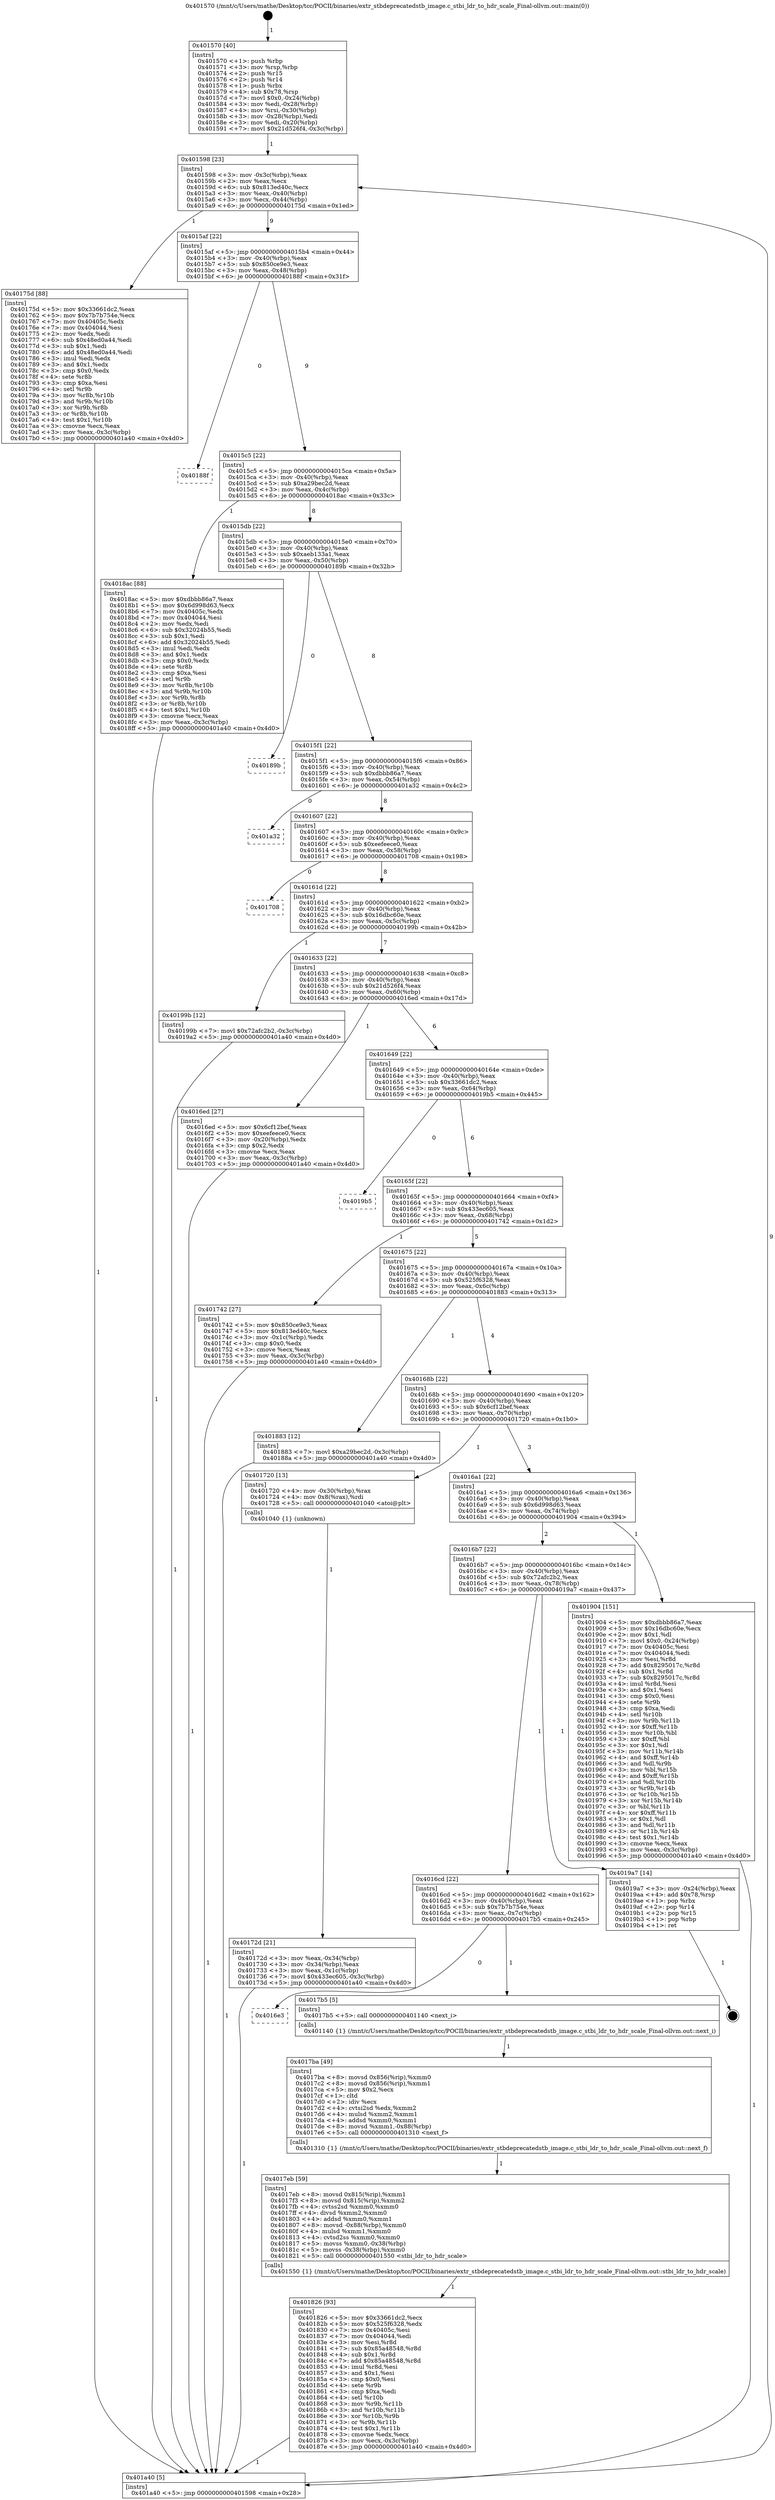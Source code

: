 digraph "0x401570" {
  label = "0x401570 (/mnt/c/Users/mathe/Desktop/tcc/POCII/binaries/extr_stbdeprecatedstb_image.c_stbi_ldr_to_hdr_scale_Final-ollvm.out::main(0))"
  labelloc = "t"
  node[shape=record]

  Entry [label="",width=0.3,height=0.3,shape=circle,fillcolor=black,style=filled]
  "0x401598" [label="{
     0x401598 [23]\l
     | [instrs]\l
     &nbsp;&nbsp;0x401598 \<+3\>: mov -0x3c(%rbp),%eax\l
     &nbsp;&nbsp;0x40159b \<+2\>: mov %eax,%ecx\l
     &nbsp;&nbsp;0x40159d \<+6\>: sub $0x813ed40c,%ecx\l
     &nbsp;&nbsp;0x4015a3 \<+3\>: mov %eax,-0x40(%rbp)\l
     &nbsp;&nbsp;0x4015a6 \<+3\>: mov %ecx,-0x44(%rbp)\l
     &nbsp;&nbsp;0x4015a9 \<+6\>: je 000000000040175d \<main+0x1ed\>\l
  }"]
  "0x40175d" [label="{
     0x40175d [88]\l
     | [instrs]\l
     &nbsp;&nbsp;0x40175d \<+5\>: mov $0x33661dc2,%eax\l
     &nbsp;&nbsp;0x401762 \<+5\>: mov $0x7b7b754e,%ecx\l
     &nbsp;&nbsp;0x401767 \<+7\>: mov 0x40405c,%edx\l
     &nbsp;&nbsp;0x40176e \<+7\>: mov 0x404044,%esi\l
     &nbsp;&nbsp;0x401775 \<+2\>: mov %edx,%edi\l
     &nbsp;&nbsp;0x401777 \<+6\>: sub $0x48ed0a44,%edi\l
     &nbsp;&nbsp;0x40177d \<+3\>: sub $0x1,%edi\l
     &nbsp;&nbsp;0x401780 \<+6\>: add $0x48ed0a44,%edi\l
     &nbsp;&nbsp;0x401786 \<+3\>: imul %edi,%edx\l
     &nbsp;&nbsp;0x401789 \<+3\>: and $0x1,%edx\l
     &nbsp;&nbsp;0x40178c \<+3\>: cmp $0x0,%edx\l
     &nbsp;&nbsp;0x40178f \<+4\>: sete %r8b\l
     &nbsp;&nbsp;0x401793 \<+3\>: cmp $0xa,%esi\l
     &nbsp;&nbsp;0x401796 \<+4\>: setl %r9b\l
     &nbsp;&nbsp;0x40179a \<+3\>: mov %r8b,%r10b\l
     &nbsp;&nbsp;0x40179d \<+3\>: and %r9b,%r10b\l
     &nbsp;&nbsp;0x4017a0 \<+3\>: xor %r9b,%r8b\l
     &nbsp;&nbsp;0x4017a3 \<+3\>: or %r8b,%r10b\l
     &nbsp;&nbsp;0x4017a6 \<+4\>: test $0x1,%r10b\l
     &nbsp;&nbsp;0x4017aa \<+3\>: cmovne %ecx,%eax\l
     &nbsp;&nbsp;0x4017ad \<+3\>: mov %eax,-0x3c(%rbp)\l
     &nbsp;&nbsp;0x4017b0 \<+5\>: jmp 0000000000401a40 \<main+0x4d0\>\l
  }"]
  "0x4015af" [label="{
     0x4015af [22]\l
     | [instrs]\l
     &nbsp;&nbsp;0x4015af \<+5\>: jmp 00000000004015b4 \<main+0x44\>\l
     &nbsp;&nbsp;0x4015b4 \<+3\>: mov -0x40(%rbp),%eax\l
     &nbsp;&nbsp;0x4015b7 \<+5\>: sub $0x850ce9e3,%eax\l
     &nbsp;&nbsp;0x4015bc \<+3\>: mov %eax,-0x48(%rbp)\l
     &nbsp;&nbsp;0x4015bf \<+6\>: je 000000000040188f \<main+0x31f\>\l
  }"]
  Exit [label="",width=0.3,height=0.3,shape=circle,fillcolor=black,style=filled,peripheries=2]
  "0x40188f" [label="{
     0x40188f\l
  }", style=dashed]
  "0x4015c5" [label="{
     0x4015c5 [22]\l
     | [instrs]\l
     &nbsp;&nbsp;0x4015c5 \<+5\>: jmp 00000000004015ca \<main+0x5a\>\l
     &nbsp;&nbsp;0x4015ca \<+3\>: mov -0x40(%rbp),%eax\l
     &nbsp;&nbsp;0x4015cd \<+5\>: sub $0xa29bec2d,%eax\l
     &nbsp;&nbsp;0x4015d2 \<+3\>: mov %eax,-0x4c(%rbp)\l
     &nbsp;&nbsp;0x4015d5 \<+6\>: je 00000000004018ac \<main+0x33c\>\l
  }"]
  "0x401826" [label="{
     0x401826 [93]\l
     | [instrs]\l
     &nbsp;&nbsp;0x401826 \<+5\>: mov $0x33661dc2,%ecx\l
     &nbsp;&nbsp;0x40182b \<+5\>: mov $0x525f6328,%edx\l
     &nbsp;&nbsp;0x401830 \<+7\>: mov 0x40405c,%esi\l
     &nbsp;&nbsp;0x401837 \<+7\>: mov 0x404044,%edi\l
     &nbsp;&nbsp;0x40183e \<+3\>: mov %esi,%r8d\l
     &nbsp;&nbsp;0x401841 \<+7\>: sub $0x85a48548,%r8d\l
     &nbsp;&nbsp;0x401848 \<+4\>: sub $0x1,%r8d\l
     &nbsp;&nbsp;0x40184c \<+7\>: add $0x85a48548,%r8d\l
     &nbsp;&nbsp;0x401853 \<+4\>: imul %r8d,%esi\l
     &nbsp;&nbsp;0x401857 \<+3\>: and $0x1,%esi\l
     &nbsp;&nbsp;0x40185a \<+3\>: cmp $0x0,%esi\l
     &nbsp;&nbsp;0x40185d \<+4\>: sete %r9b\l
     &nbsp;&nbsp;0x401861 \<+3\>: cmp $0xa,%edi\l
     &nbsp;&nbsp;0x401864 \<+4\>: setl %r10b\l
     &nbsp;&nbsp;0x401868 \<+3\>: mov %r9b,%r11b\l
     &nbsp;&nbsp;0x40186b \<+3\>: and %r10b,%r11b\l
     &nbsp;&nbsp;0x40186e \<+3\>: xor %r10b,%r9b\l
     &nbsp;&nbsp;0x401871 \<+3\>: or %r9b,%r11b\l
     &nbsp;&nbsp;0x401874 \<+4\>: test $0x1,%r11b\l
     &nbsp;&nbsp;0x401878 \<+3\>: cmovne %edx,%ecx\l
     &nbsp;&nbsp;0x40187b \<+3\>: mov %ecx,-0x3c(%rbp)\l
     &nbsp;&nbsp;0x40187e \<+5\>: jmp 0000000000401a40 \<main+0x4d0\>\l
  }"]
  "0x4018ac" [label="{
     0x4018ac [88]\l
     | [instrs]\l
     &nbsp;&nbsp;0x4018ac \<+5\>: mov $0xdbbb86a7,%eax\l
     &nbsp;&nbsp;0x4018b1 \<+5\>: mov $0x6d998d63,%ecx\l
     &nbsp;&nbsp;0x4018b6 \<+7\>: mov 0x40405c,%edx\l
     &nbsp;&nbsp;0x4018bd \<+7\>: mov 0x404044,%esi\l
     &nbsp;&nbsp;0x4018c4 \<+2\>: mov %edx,%edi\l
     &nbsp;&nbsp;0x4018c6 \<+6\>: sub $0x32024b55,%edi\l
     &nbsp;&nbsp;0x4018cc \<+3\>: sub $0x1,%edi\l
     &nbsp;&nbsp;0x4018cf \<+6\>: add $0x32024b55,%edi\l
     &nbsp;&nbsp;0x4018d5 \<+3\>: imul %edi,%edx\l
     &nbsp;&nbsp;0x4018d8 \<+3\>: and $0x1,%edx\l
     &nbsp;&nbsp;0x4018db \<+3\>: cmp $0x0,%edx\l
     &nbsp;&nbsp;0x4018de \<+4\>: sete %r8b\l
     &nbsp;&nbsp;0x4018e2 \<+3\>: cmp $0xa,%esi\l
     &nbsp;&nbsp;0x4018e5 \<+4\>: setl %r9b\l
     &nbsp;&nbsp;0x4018e9 \<+3\>: mov %r8b,%r10b\l
     &nbsp;&nbsp;0x4018ec \<+3\>: and %r9b,%r10b\l
     &nbsp;&nbsp;0x4018ef \<+3\>: xor %r9b,%r8b\l
     &nbsp;&nbsp;0x4018f2 \<+3\>: or %r8b,%r10b\l
     &nbsp;&nbsp;0x4018f5 \<+4\>: test $0x1,%r10b\l
     &nbsp;&nbsp;0x4018f9 \<+3\>: cmovne %ecx,%eax\l
     &nbsp;&nbsp;0x4018fc \<+3\>: mov %eax,-0x3c(%rbp)\l
     &nbsp;&nbsp;0x4018ff \<+5\>: jmp 0000000000401a40 \<main+0x4d0\>\l
  }"]
  "0x4015db" [label="{
     0x4015db [22]\l
     | [instrs]\l
     &nbsp;&nbsp;0x4015db \<+5\>: jmp 00000000004015e0 \<main+0x70\>\l
     &nbsp;&nbsp;0x4015e0 \<+3\>: mov -0x40(%rbp),%eax\l
     &nbsp;&nbsp;0x4015e3 \<+5\>: sub $0xaeb133a1,%eax\l
     &nbsp;&nbsp;0x4015e8 \<+3\>: mov %eax,-0x50(%rbp)\l
     &nbsp;&nbsp;0x4015eb \<+6\>: je 000000000040189b \<main+0x32b\>\l
  }"]
  "0x4017eb" [label="{
     0x4017eb [59]\l
     | [instrs]\l
     &nbsp;&nbsp;0x4017eb \<+8\>: movsd 0x815(%rip),%xmm1\l
     &nbsp;&nbsp;0x4017f3 \<+8\>: movsd 0x815(%rip),%xmm2\l
     &nbsp;&nbsp;0x4017fb \<+4\>: cvtss2sd %xmm0,%xmm0\l
     &nbsp;&nbsp;0x4017ff \<+4\>: divsd %xmm2,%xmm0\l
     &nbsp;&nbsp;0x401803 \<+4\>: addsd %xmm0,%xmm1\l
     &nbsp;&nbsp;0x401807 \<+8\>: movsd -0x88(%rbp),%xmm0\l
     &nbsp;&nbsp;0x40180f \<+4\>: mulsd %xmm1,%xmm0\l
     &nbsp;&nbsp;0x401813 \<+4\>: cvtsd2ss %xmm0,%xmm0\l
     &nbsp;&nbsp;0x401817 \<+5\>: movss %xmm0,-0x38(%rbp)\l
     &nbsp;&nbsp;0x40181c \<+5\>: movss -0x38(%rbp),%xmm0\l
     &nbsp;&nbsp;0x401821 \<+5\>: call 0000000000401550 \<stbi_ldr_to_hdr_scale\>\l
     | [calls]\l
     &nbsp;&nbsp;0x401550 \{1\} (/mnt/c/Users/mathe/Desktop/tcc/POCII/binaries/extr_stbdeprecatedstb_image.c_stbi_ldr_to_hdr_scale_Final-ollvm.out::stbi_ldr_to_hdr_scale)\l
  }"]
  "0x40189b" [label="{
     0x40189b\l
  }", style=dashed]
  "0x4015f1" [label="{
     0x4015f1 [22]\l
     | [instrs]\l
     &nbsp;&nbsp;0x4015f1 \<+5\>: jmp 00000000004015f6 \<main+0x86\>\l
     &nbsp;&nbsp;0x4015f6 \<+3\>: mov -0x40(%rbp),%eax\l
     &nbsp;&nbsp;0x4015f9 \<+5\>: sub $0xdbbb86a7,%eax\l
     &nbsp;&nbsp;0x4015fe \<+3\>: mov %eax,-0x54(%rbp)\l
     &nbsp;&nbsp;0x401601 \<+6\>: je 0000000000401a32 \<main+0x4c2\>\l
  }"]
  "0x4017ba" [label="{
     0x4017ba [49]\l
     | [instrs]\l
     &nbsp;&nbsp;0x4017ba \<+8\>: movsd 0x856(%rip),%xmm0\l
     &nbsp;&nbsp;0x4017c2 \<+8\>: movsd 0x856(%rip),%xmm1\l
     &nbsp;&nbsp;0x4017ca \<+5\>: mov $0x2,%ecx\l
     &nbsp;&nbsp;0x4017cf \<+1\>: cltd\l
     &nbsp;&nbsp;0x4017d0 \<+2\>: idiv %ecx\l
     &nbsp;&nbsp;0x4017d2 \<+4\>: cvtsi2sd %edx,%xmm2\l
     &nbsp;&nbsp;0x4017d6 \<+4\>: mulsd %xmm2,%xmm1\l
     &nbsp;&nbsp;0x4017da \<+4\>: addsd %xmm0,%xmm1\l
     &nbsp;&nbsp;0x4017de \<+8\>: movsd %xmm1,-0x88(%rbp)\l
     &nbsp;&nbsp;0x4017e6 \<+5\>: call 0000000000401310 \<next_f\>\l
     | [calls]\l
     &nbsp;&nbsp;0x401310 \{1\} (/mnt/c/Users/mathe/Desktop/tcc/POCII/binaries/extr_stbdeprecatedstb_image.c_stbi_ldr_to_hdr_scale_Final-ollvm.out::next_f)\l
  }"]
  "0x401a32" [label="{
     0x401a32\l
  }", style=dashed]
  "0x401607" [label="{
     0x401607 [22]\l
     | [instrs]\l
     &nbsp;&nbsp;0x401607 \<+5\>: jmp 000000000040160c \<main+0x9c\>\l
     &nbsp;&nbsp;0x40160c \<+3\>: mov -0x40(%rbp),%eax\l
     &nbsp;&nbsp;0x40160f \<+5\>: sub $0xeefeece0,%eax\l
     &nbsp;&nbsp;0x401614 \<+3\>: mov %eax,-0x58(%rbp)\l
     &nbsp;&nbsp;0x401617 \<+6\>: je 0000000000401708 \<main+0x198\>\l
  }"]
  "0x4016e3" [label="{
     0x4016e3\l
  }", style=dashed]
  "0x401708" [label="{
     0x401708\l
  }", style=dashed]
  "0x40161d" [label="{
     0x40161d [22]\l
     | [instrs]\l
     &nbsp;&nbsp;0x40161d \<+5\>: jmp 0000000000401622 \<main+0xb2\>\l
     &nbsp;&nbsp;0x401622 \<+3\>: mov -0x40(%rbp),%eax\l
     &nbsp;&nbsp;0x401625 \<+5\>: sub $0x16dbc60e,%eax\l
     &nbsp;&nbsp;0x40162a \<+3\>: mov %eax,-0x5c(%rbp)\l
     &nbsp;&nbsp;0x40162d \<+6\>: je 000000000040199b \<main+0x42b\>\l
  }"]
  "0x4017b5" [label="{
     0x4017b5 [5]\l
     | [instrs]\l
     &nbsp;&nbsp;0x4017b5 \<+5\>: call 0000000000401140 \<next_i\>\l
     | [calls]\l
     &nbsp;&nbsp;0x401140 \{1\} (/mnt/c/Users/mathe/Desktop/tcc/POCII/binaries/extr_stbdeprecatedstb_image.c_stbi_ldr_to_hdr_scale_Final-ollvm.out::next_i)\l
  }"]
  "0x40199b" [label="{
     0x40199b [12]\l
     | [instrs]\l
     &nbsp;&nbsp;0x40199b \<+7\>: movl $0x72afc2b2,-0x3c(%rbp)\l
     &nbsp;&nbsp;0x4019a2 \<+5\>: jmp 0000000000401a40 \<main+0x4d0\>\l
  }"]
  "0x401633" [label="{
     0x401633 [22]\l
     | [instrs]\l
     &nbsp;&nbsp;0x401633 \<+5\>: jmp 0000000000401638 \<main+0xc8\>\l
     &nbsp;&nbsp;0x401638 \<+3\>: mov -0x40(%rbp),%eax\l
     &nbsp;&nbsp;0x40163b \<+5\>: sub $0x21d526f4,%eax\l
     &nbsp;&nbsp;0x401640 \<+3\>: mov %eax,-0x60(%rbp)\l
     &nbsp;&nbsp;0x401643 \<+6\>: je 00000000004016ed \<main+0x17d\>\l
  }"]
  "0x4016cd" [label="{
     0x4016cd [22]\l
     | [instrs]\l
     &nbsp;&nbsp;0x4016cd \<+5\>: jmp 00000000004016d2 \<main+0x162\>\l
     &nbsp;&nbsp;0x4016d2 \<+3\>: mov -0x40(%rbp),%eax\l
     &nbsp;&nbsp;0x4016d5 \<+5\>: sub $0x7b7b754e,%eax\l
     &nbsp;&nbsp;0x4016da \<+3\>: mov %eax,-0x7c(%rbp)\l
     &nbsp;&nbsp;0x4016dd \<+6\>: je 00000000004017b5 \<main+0x245\>\l
  }"]
  "0x4016ed" [label="{
     0x4016ed [27]\l
     | [instrs]\l
     &nbsp;&nbsp;0x4016ed \<+5\>: mov $0x6cf12bef,%eax\l
     &nbsp;&nbsp;0x4016f2 \<+5\>: mov $0xeefeece0,%ecx\l
     &nbsp;&nbsp;0x4016f7 \<+3\>: mov -0x20(%rbp),%edx\l
     &nbsp;&nbsp;0x4016fa \<+3\>: cmp $0x2,%edx\l
     &nbsp;&nbsp;0x4016fd \<+3\>: cmovne %ecx,%eax\l
     &nbsp;&nbsp;0x401700 \<+3\>: mov %eax,-0x3c(%rbp)\l
     &nbsp;&nbsp;0x401703 \<+5\>: jmp 0000000000401a40 \<main+0x4d0\>\l
  }"]
  "0x401649" [label="{
     0x401649 [22]\l
     | [instrs]\l
     &nbsp;&nbsp;0x401649 \<+5\>: jmp 000000000040164e \<main+0xde\>\l
     &nbsp;&nbsp;0x40164e \<+3\>: mov -0x40(%rbp),%eax\l
     &nbsp;&nbsp;0x401651 \<+5\>: sub $0x33661dc2,%eax\l
     &nbsp;&nbsp;0x401656 \<+3\>: mov %eax,-0x64(%rbp)\l
     &nbsp;&nbsp;0x401659 \<+6\>: je 00000000004019b5 \<main+0x445\>\l
  }"]
  "0x401a40" [label="{
     0x401a40 [5]\l
     | [instrs]\l
     &nbsp;&nbsp;0x401a40 \<+5\>: jmp 0000000000401598 \<main+0x28\>\l
  }"]
  "0x401570" [label="{
     0x401570 [40]\l
     | [instrs]\l
     &nbsp;&nbsp;0x401570 \<+1\>: push %rbp\l
     &nbsp;&nbsp;0x401571 \<+3\>: mov %rsp,%rbp\l
     &nbsp;&nbsp;0x401574 \<+2\>: push %r15\l
     &nbsp;&nbsp;0x401576 \<+2\>: push %r14\l
     &nbsp;&nbsp;0x401578 \<+1\>: push %rbx\l
     &nbsp;&nbsp;0x401579 \<+4\>: sub $0x78,%rsp\l
     &nbsp;&nbsp;0x40157d \<+7\>: movl $0x0,-0x24(%rbp)\l
     &nbsp;&nbsp;0x401584 \<+3\>: mov %edi,-0x28(%rbp)\l
     &nbsp;&nbsp;0x401587 \<+4\>: mov %rsi,-0x30(%rbp)\l
     &nbsp;&nbsp;0x40158b \<+3\>: mov -0x28(%rbp),%edi\l
     &nbsp;&nbsp;0x40158e \<+3\>: mov %edi,-0x20(%rbp)\l
     &nbsp;&nbsp;0x401591 \<+7\>: movl $0x21d526f4,-0x3c(%rbp)\l
  }"]
  "0x4019a7" [label="{
     0x4019a7 [14]\l
     | [instrs]\l
     &nbsp;&nbsp;0x4019a7 \<+3\>: mov -0x24(%rbp),%eax\l
     &nbsp;&nbsp;0x4019aa \<+4\>: add $0x78,%rsp\l
     &nbsp;&nbsp;0x4019ae \<+1\>: pop %rbx\l
     &nbsp;&nbsp;0x4019af \<+2\>: pop %r14\l
     &nbsp;&nbsp;0x4019b1 \<+2\>: pop %r15\l
     &nbsp;&nbsp;0x4019b3 \<+1\>: pop %rbp\l
     &nbsp;&nbsp;0x4019b4 \<+1\>: ret\l
  }"]
  "0x4019b5" [label="{
     0x4019b5\l
  }", style=dashed]
  "0x40165f" [label="{
     0x40165f [22]\l
     | [instrs]\l
     &nbsp;&nbsp;0x40165f \<+5\>: jmp 0000000000401664 \<main+0xf4\>\l
     &nbsp;&nbsp;0x401664 \<+3\>: mov -0x40(%rbp),%eax\l
     &nbsp;&nbsp;0x401667 \<+5\>: sub $0x433ec605,%eax\l
     &nbsp;&nbsp;0x40166c \<+3\>: mov %eax,-0x68(%rbp)\l
     &nbsp;&nbsp;0x40166f \<+6\>: je 0000000000401742 \<main+0x1d2\>\l
  }"]
  "0x4016b7" [label="{
     0x4016b7 [22]\l
     | [instrs]\l
     &nbsp;&nbsp;0x4016b7 \<+5\>: jmp 00000000004016bc \<main+0x14c\>\l
     &nbsp;&nbsp;0x4016bc \<+3\>: mov -0x40(%rbp),%eax\l
     &nbsp;&nbsp;0x4016bf \<+5\>: sub $0x72afc2b2,%eax\l
     &nbsp;&nbsp;0x4016c4 \<+3\>: mov %eax,-0x78(%rbp)\l
     &nbsp;&nbsp;0x4016c7 \<+6\>: je 00000000004019a7 \<main+0x437\>\l
  }"]
  "0x401742" [label="{
     0x401742 [27]\l
     | [instrs]\l
     &nbsp;&nbsp;0x401742 \<+5\>: mov $0x850ce9e3,%eax\l
     &nbsp;&nbsp;0x401747 \<+5\>: mov $0x813ed40c,%ecx\l
     &nbsp;&nbsp;0x40174c \<+3\>: mov -0x1c(%rbp),%edx\l
     &nbsp;&nbsp;0x40174f \<+3\>: cmp $0x0,%edx\l
     &nbsp;&nbsp;0x401752 \<+3\>: cmove %ecx,%eax\l
     &nbsp;&nbsp;0x401755 \<+3\>: mov %eax,-0x3c(%rbp)\l
     &nbsp;&nbsp;0x401758 \<+5\>: jmp 0000000000401a40 \<main+0x4d0\>\l
  }"]
  "0x401675" [label="{
     0x401675 [22]\l
     | [instrs]\l
     &nbsp;&nbsp;0x401675 \<+5\>: jmp 000000000040167a \<main+0x10a\>\l
     &nbsp;&nbsp;0x40167a \<+3\>: mov -0x40(%rbp),%eax\l
     &nbsp;&nbsp;0x40167d \<+5\>: sub $0x525f6328,%eax\l
     &nbsp;&nbsp;0x401682 \<+3\>: mov %eax,-0x6c(%rbp)\l
     &nbsp;&nbsp;0x401685 \<+6\>: je 0000000000401883 \<main+0x313\>\l
  }"]
  "0x401904" [label="{
     0x401904 [151]\l
     | [instrs]\l
     &nbsp;&nbsp;0x401904 \<+5\>: mov $0xdbbb86a7,%eax\l
     &nbsp;&nbsp;0x401909 \<+5\>: mov $0x16dbc60e,%ecx\l
     &nbsp;&nbsp;0x40190e \<+2\>: mov $0x1,%dl\l
     &nbsp;&nbsp;0x401910 \<+7\>: movl $0x0,-0x24(%rbp)\l
     &nbsp;&nbsp;0x401917 \<+7\>: mov 0x40405c,%esi\l
     &nbsp;&nbsp;0x40191e \<+7\>: mov 0x404044,%edi\l
     &nbsp;&nbsp;0x401925 \<+3\>: mov %esi,%r8d\l
     &nbsp;&nbsp;0x401928 \<+7\>: add $0x8295017c,%r8d\l
     &nbsp;&nbsp;0x40192f \<+4\>: sub $0x1,%r8d\l
     &nbsp;&nbsp;0x401933 \<+7\>: sub $0x8295017c,%r8d\l
     &nbsp;&nbsp;0x40193a \<+4\>: imul %r8d,%esi\l
     &nbsp;&nbsp;0x40193e \<+3\>: and $0x1,%esi\l
     &nbsp;&nbsp;0x401941 \<+3\>: cmp $0x0,%esi\l
     &nbsp;&nbsp;0x401944 \<+4\>: sete %r9b\l
     &nbsp;&nbsp;0x401948 \<+3\>: cmp $0xa,%edi\l
     &nbsp;&nbsp;0x40194b \<+4\>: setl %r10b\l
     &nbsp;&nbsp;0x40194f \<+3\>: mov %r9b,%r11b\l
     &nbsp;&nbsp;0x401952 \<+4\>: xor $0xff,%r11b\l
     &nbsp;&nbsp;0x401956 \<+3\>: mov %r10b,%bl\l
     &nbsp;&nbsp;0x401959 \<+3\>: xor $0xff,%bl\l
     &nbsp;&nbsp;0x40195c \<+3\>: xor $0x1,%dl\l
     &nbsp;&nbsp;0x40195f \<+3\>: mov %r11b,%r14b\l
     &nbsp;&nbsp;0x401962 \<+4\>: and $0xff,%r14b\l
     &nbsp;&nbsp;0x401966 \<+3\>: and %dl,%r9b\l
     &nbsp;&nbsp;0x401969 \<+3\>: mov %bl,%r15b\l
     &nbsp;&nbsp;0x40196c \<+4\>: and $0xff,%r15b\l
     &nbsp;&nbsp;0x401970 \<+3\>: and %dl,%r10b\l
     &nbsp;&nbsp;0x401973 \<+3\>: or %r9b,%r14b\l
     &nbsp;&nbsp;0x401976 \<+3\>: or %r10b,%r15b\l
     &nbsp;&nbsp;0x401979 \<+3\>: xor %r15b,%r14b\l
     &nbsp;&nbsp;0x40197c \<+3\>: or %bl,%r11b\l
     &nbsp;&nbsp;0x40197f \<+4\>: xor $0xff,%r11b\l
     &nbsp;&nbsp;0x401983 \<+3\>: or $0x1,%dl\l
     &nbsp;&nbsp;0x401986 \<+3\>: and %dl,%r11b\l
     &nbsp;&nbsp;0x401989 \<+3\>: or %r11b,%r14b\l
     &nbsp;&nbsp;0x40198c \<+4\>: test $0x1,%r14b\l
     &nbsp;&nbsp;0x401990 \<+3\>: cmovne %ecx,%eax\l
     &nbsp;&nbsp;0x401993 \<+3\>: mov %eax,-0x3c(%rbp)\l
     &nbsp;&nbsp;0x401996 \<+5\>: jmp 0000000000401a40 \<main+0x4d0\>\l
  }"]
  "0x401883" [label="{
     0x401883 [12]\l
     | [instrs]\l
     &nbsp;&nbsp;0x401883 \<+7\>: movl $0xa29bec2d,-0x3c(%rbp)\l
     &nbsp;&nbsp;0x40188a \<+5\>: jmp 0000000000401a40 \<main+0x4d0\>\l
  }"]
  "0x40168b" [label="{
     0x40168b [22]\l
     | [instrs]\l
     &nbsp;&nbsp;0x40168b \<+5\>: jmp 0000000000401690 \<main+0x120\>\l
     &nbsp;&nbsp;0x401690 \<+3\>: mov -0x40(%rbp),%eax\l
     &nbsp;&nbsp;0x401693 \<+5\>: sub $0x6cf12bef,%eax\l
     &nbsp;&nbsp;0x401698 \<+3\>: mov %eax,-0x70(%rbp)\l
     &nbsp;&nbsp;0x40169b \<+6\>: je 0000000000401720 \<main+0x1b0\>\l
  }"]
  "0x40172d" [label="{
     0x40172d [21]\l
     | [instrs]\l
     &nbsp;&nbsp;0x40172d \<+3\>: mov %eax,-0x34(%rbp)\l
     &nbsp;&nbsp;0x401730 \<+3\>: mov -0x34(%rbp),%eax\l
     &nbsp;&nbsp;0x401733 \<+3\>: mov %eax,-0x1c(%rbp)\l
     &nbsp;&nbsp;0x401736 \<+7\>: movl $0x433ec605,-0x3c(%rbp)\l
     &nbsp;&nbsp;0x40173d \<+5\>: jmp 0000000000401a40 \<main+0x4d0\>\l
  }"]
  "0x401720" [label="{
     0x401720 [13]\l
     | [instrs]\l
     &nbsp;&nbsp;0x401720 \<+4\>: mov -0x30(%rbp),%rax\l
     &nbsp;&nbsp;0x401724 \<+4\>: mov 0x8(%rax),%rdi\l
     &nbsp;&nbsp;0x401728 \<+5\>: call 0000000000401040 \<atoi@plt\>\l
     | [calls]\l
     &nbsp;&nbsp;0x401040 \{1\} (unknown)\l
  }"]
  "0x4016a1" [label="{
     0x4016a1 [22]\l
     | [instrs]\l
     &nbsp;&nbsp;0x4016a1 \<+5\>: jmp 00000000004016a6 \<main+0x136\>\l
     &nbsp;&nbsp;0x4016a6 \<+3\>: mov -0x40(%rbp),%eax\l
     &nbsp;&nbsp;0x4016a9 \<+5\>: sub $0x6d998d63,%eax\l
     &nbsp;&nbsp;0x4016ae \<+3\>: mov %eax,-0x74(%rbp)\l
     &nbsp;&nbsp;0x4016b1 \<+6\>: je 0000000000401904 \<main+0x394\>\l
  }"]
  Entry -> "0x401570" [label=" 1"]
  "0x401598" -> "0x40175d" [label=" 1"]
  "0x401598" -> "0x4015af" [label=" 9"]
  "0x4019a7" -> Exit [label=" 1"]
  "0x4015af" -> "0x40188f" [label=" 0"]
  "0x4015af" -> "0x4015c5" [label=" 9"]
  "0x40199b" -> "0x401a40" [label=" 1"]
  "0x4015c5" -> "0x4018ac" [label=" 1"]
  "0x4015c5" -> "0x4015db" [label=" 8"]
  "0x401904" -> "0x401a40" [label=" 1"]
  "0x4015db" -> "0x40189b" [label=" 0"]
  "0x4015db" -> "0x4015f1" [label=" 8"]
  "0x4018ac" -> "0x401a40" [label=" 1"]
  "0x4015f1" -> "0x401a32" [label=" 0"]
  "0x4015f1" -> "0x401607" [label=" 8"]
  "0x401883" -> "0x401a40" [label=" 1"]
  "0x401607" -> "0x401708" [label=" 0"]
  "0x401607" -> "0x40161d" [label=" 8"]
  "0x401826" -> "0x401a40" [label=" 1"]
  "0x40161d" -> "0x40199b" [label=" 1"]
  "0x40161d" -> "0x401633" [label=" 7"]
  "0x4017eb" -> "0x401826" [label=" 1"]
  "0x401633" -> "0x4016ed" [label=" 1"]
  "0x401633" -> "0x401649" [label=" 6"]
  "0x4016ed" -> "0x401a40" [label=" 1"]
  "0x401570" -> "0x401598" [label=" 1"]
  "0x401a40" -> "0x401598" [label=" 9"]
  "0x4017b5" -> "0x4017ba" [label=" 1"]
  "0x401649" -> "0x4019b5" [label=" 0"]
  "0x401649" -> "0x40165f" [label=" 6"]
  "0x4016cd" -> "0x4016e3" [label=" 0"]
  "0x40165f" -> "0x401742" [label=" 1"]
  "0x40165f" -> "0x401675" [label=" 5"]
  "0x4017ba" -> "0x4017eb" [label=" 1"]
  "0x401675" -> "0x401883" [label=" 1"]
  "0x401675" -> "0x40168b" [label=" 4"]
  "0x4016b7" -> "0x4016cd" [label=" 1"]
  "0x40168b" -> "0x401720" [label=" 1"]
  "0x40168b" -> "0x4016a1" [label=" 3"]
  "0x401720" -> "0x40172d" [label=" 1"]
  "0x40172d" -> "0x401a40" [label=" 1"]
  "0x401742" -> "0x401a40" [label=" 1"]
  "0x40175d" -> "0x401a40" [label=" 1"]
  "0x4016b7" -> "0x4019a7" [label=" 1"]
  "0x4016a1" -> "0x401904" [label=" 1"]
  "0x4016a1" -> "0x4016b7" [label=" 2"]
  "0x4016cd" -> "0x4017b5" [label=" 1"]
}
